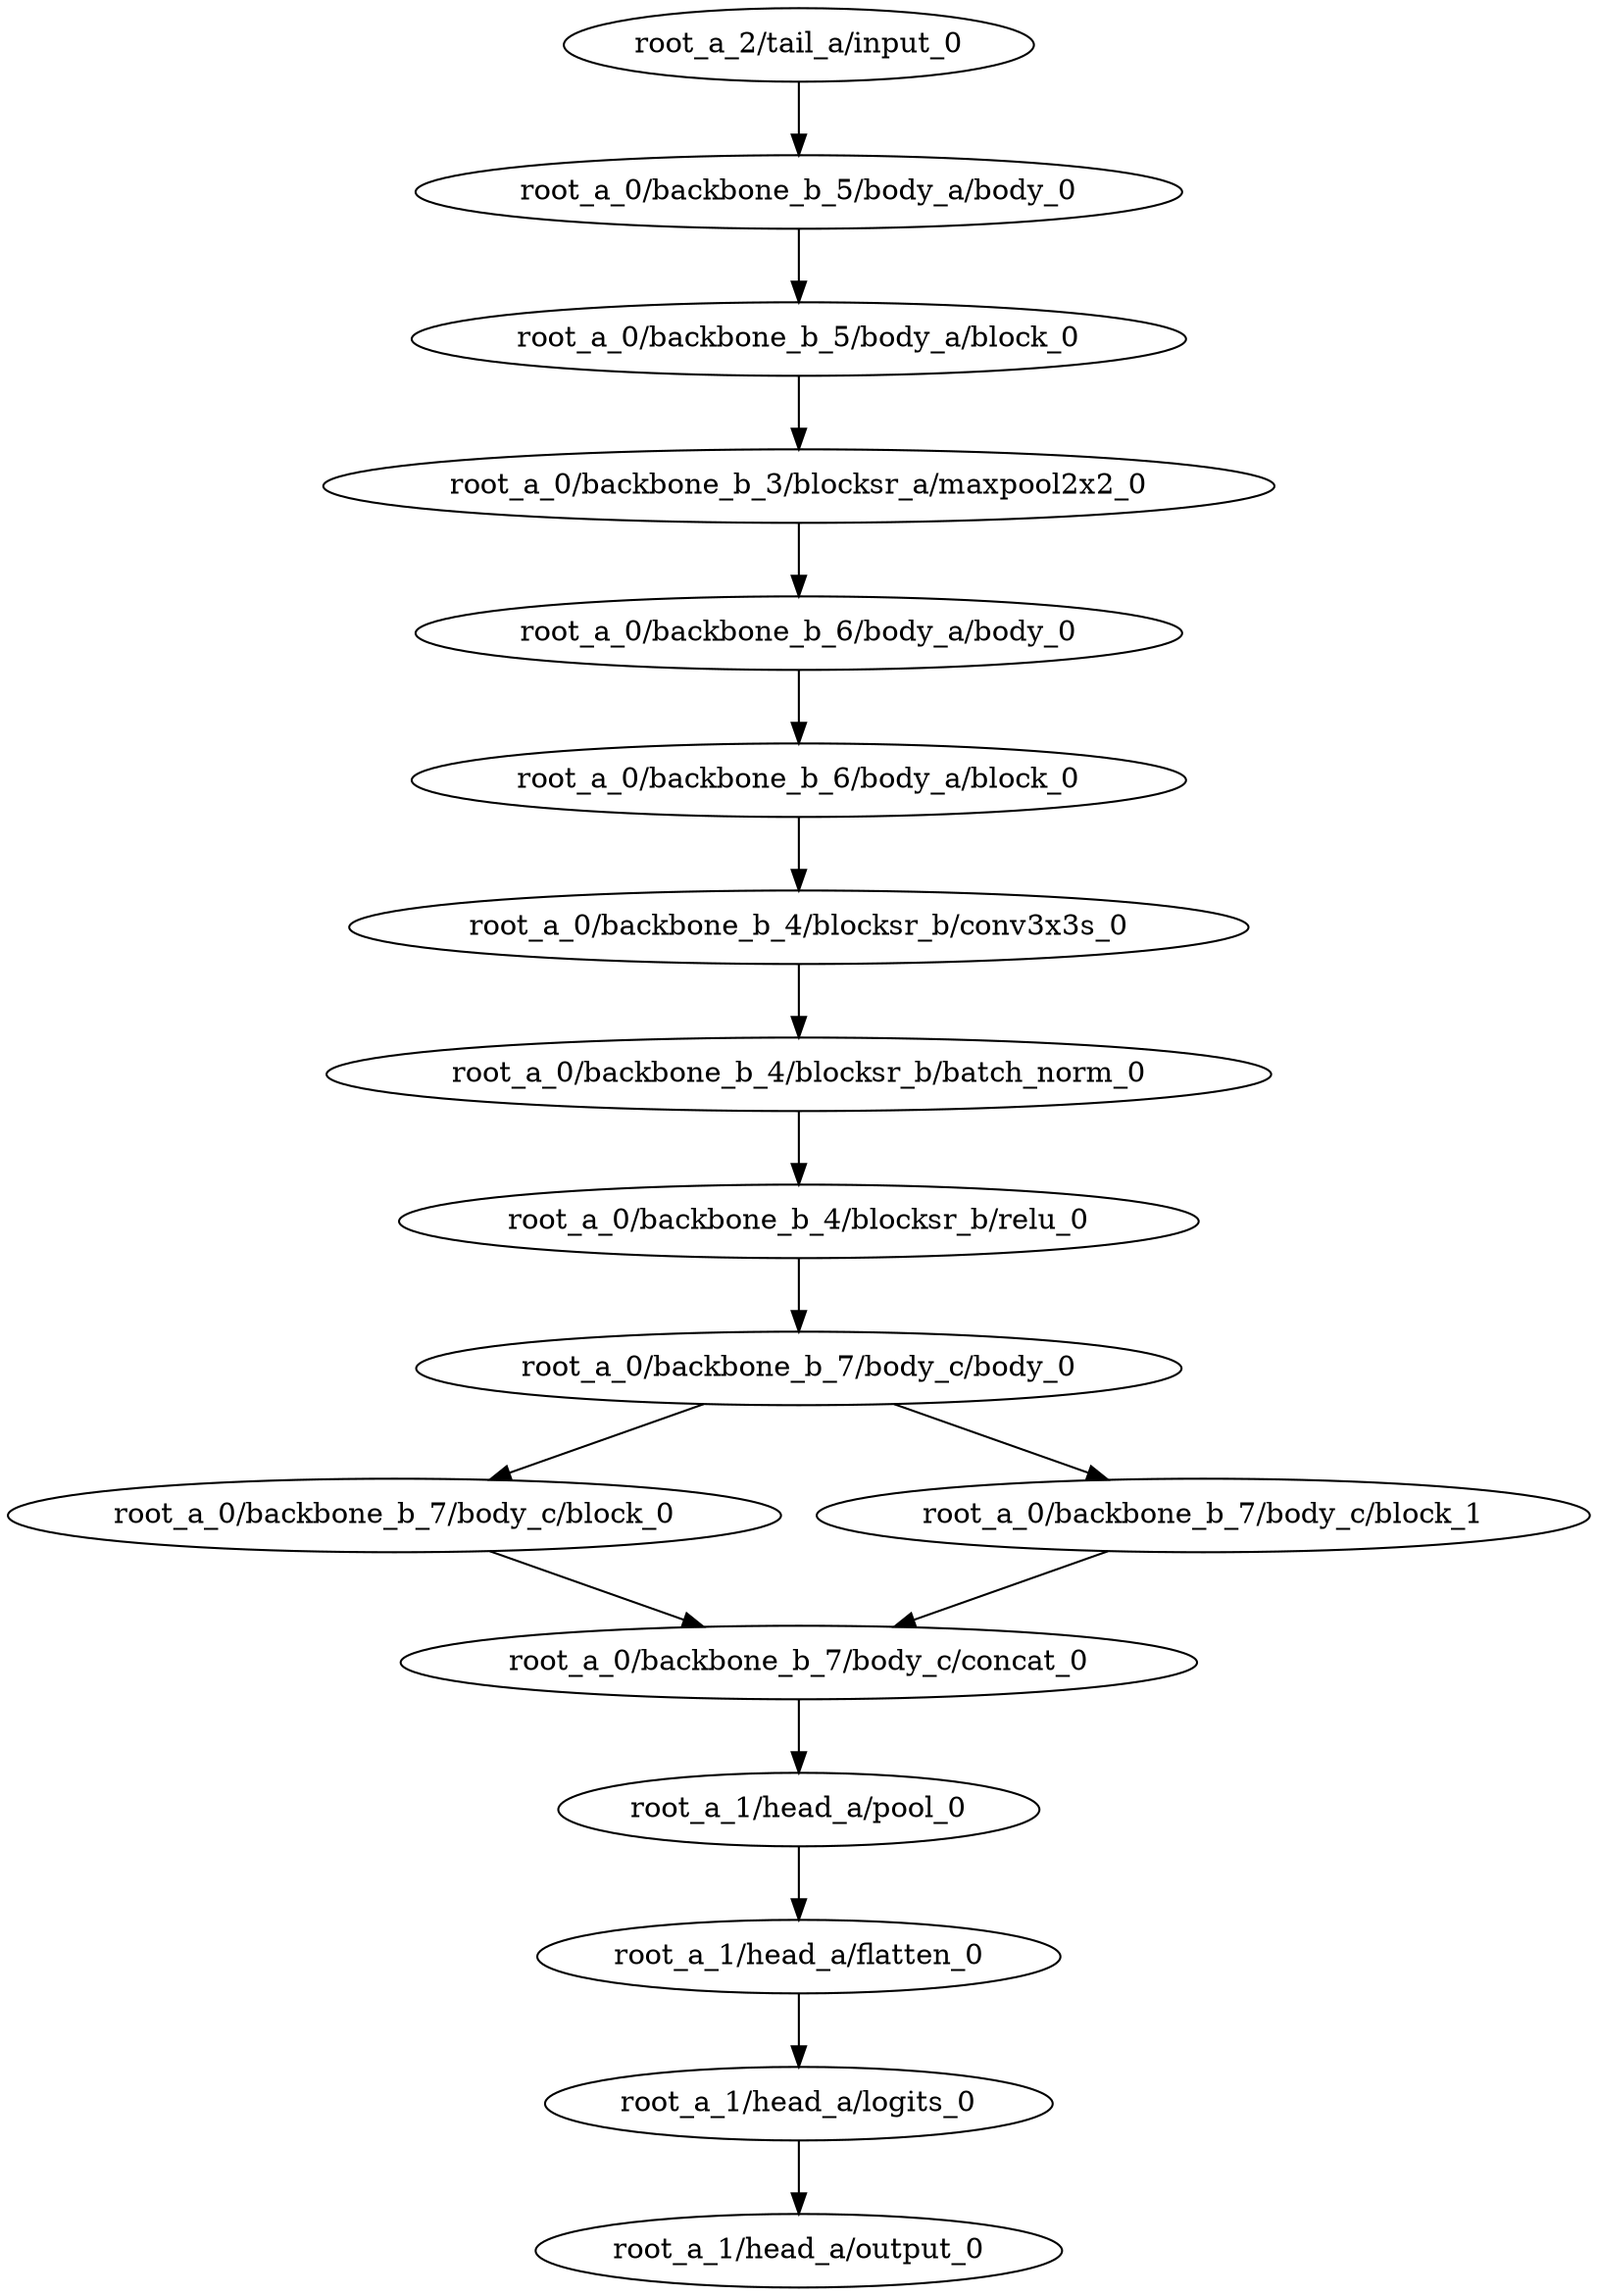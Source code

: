 digraph root_a {
	"root_a_2/tail_a/input_0"
	"root_a_0/backbone_b_5/body_a/body_0"
	"root_a_0/backbone_b_5/body_a/block_0"
	"root_a_0/backbone_b_3/blocksr_a/maxpool2x2_0"
	"root_a_0/backbone_b_6/body_a/body_0"
	"root_a_0/backbone_b_6/body_a/block_0"
	"root_a_0/backbone_b_4/blocksr_b/conv3x3s_0"
	"root_a_0/backbone_b_4/blocksr_b/batch_norm_0"
	"root_a_0/backbone_b_4/blocksr_b/relu_0"
	"root_a_0/backbone_b_7/body_c/body_0"
	"root_a_0/backbone_b_7/body_c/block_0"
	"root_a_0/backbone_b_7/body_c/block_1"
	"root_a_0/backbone_b_7/body_c/concat_0"
	"root_a_1/head_a/pool_0"
	"root_a_1/head_a/flatten_0"
	"root_a_1/head_a/logits_0"
	"root_a_1/head_a/output_0"

	"root_a_2/tail_a/input_0" -> "root_a_0/backbone_b_5/body_a/body_0"
	"root_a_0/backbone_b_5/body_a/body_0" -> "root_a_0/backbone_b_5/body_a/block_0"
	"root_a_0/backbone_b_5/body_a/block_0" -> "root_a_0/backbone_b_3/blocksr_a/maxpool2x2_0"
	"root_a_0/backbone_b_3/blocksr_a/maxpool2x2_0" -> "root_a_0/backbone_b_6/body_a/body_0"
	"root_a_0/backbone_b_6/body_a/body_0" -> "root_a_0/backbone_b_6/body_a/block_0"
	"root_a_0/backbone_b_6/body_a/block_0" -> "root_a_0/backbone_b_4/blocksr_b/conv3x3s_0"
	"root_a_0/backbone_b_4/blocksr_b/conv3x3s_0" -> "root_a_0/backbone_b_4/blocksr_b/batch_norm_0"
	"root_a_0/backbone_b_4/blocksr_b/batch_norm_0" -> "root_a_0/backbone_b_4/blocksr_b/relu_0"
	"root_a_0/backbone_b_4/blocksr_b/relu_0" -> "root_a_0/backbone_b_7/body_c/body_0"
	"root_a_0/backbone_b_7/body_c/body_0" -> "root_a_0/backbone_b_7/body_c/block_0"
	"root_a_0/backbone_b_7/body_c/body_0" -> "root_a_0/backbone_b_7/body_c/block_1"
	"root_a_0/backbone_b_7/body_c/block_0" -> "root_a_0/backbone_b_7/body_c/concat_0"
	"root_a_0/backbone_b_7/body_c/block_1" -> "root_a_0/backbone_b_7/body_c/concat_0"
	"root_a_0/backbone_b_7/body_c/concat_0" -> "root_a_1/head_a/pool_0"
	"root_a_1/head_a/pool_0" -> "root_a_1/head_a/flatten_0"
	"root_a_1/head_a/flatten_0" -> "root_a_1/head_a/logits_0"
	"root_a_1/head_a/logits_0" -> "root_a_1/head_a/output_0"

}